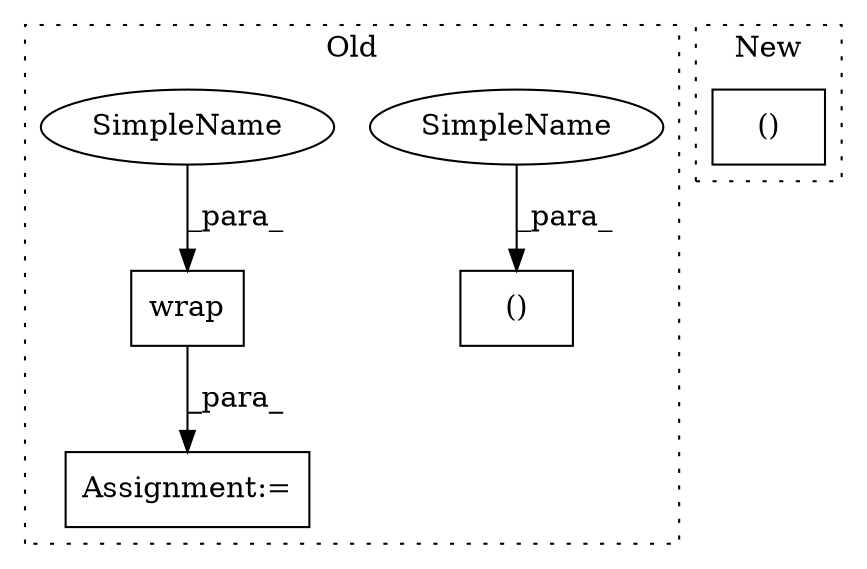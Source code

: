 digraph G {
subgraph cluster0 {
1 [label="wrap" a="32" s="2585,2620" l="5,1" shape="box"];
3 [label="()" a="106" s="2497" l="86" shape="box"];
4 [label="Assignment:=" a="7" s="2583" l="2" shape="box"];
5 [label="SimpleName" a="42" s="2497" l="6" shape="ellipse"];
6 [label="SimpleName" a="42" s="2590" l="6" shape="ellipse"];
label = "Old";
style="dotted";
}
subgraph cluster1 {
2 [label="()" a="106" s="2045" l="32" shape="box"];
label = "New";
style="dotted";
}
1 -> 4 [label="_para_"];
5 -> 3 [label="_para_"];
6 -> 1 [label="_para_"];
}